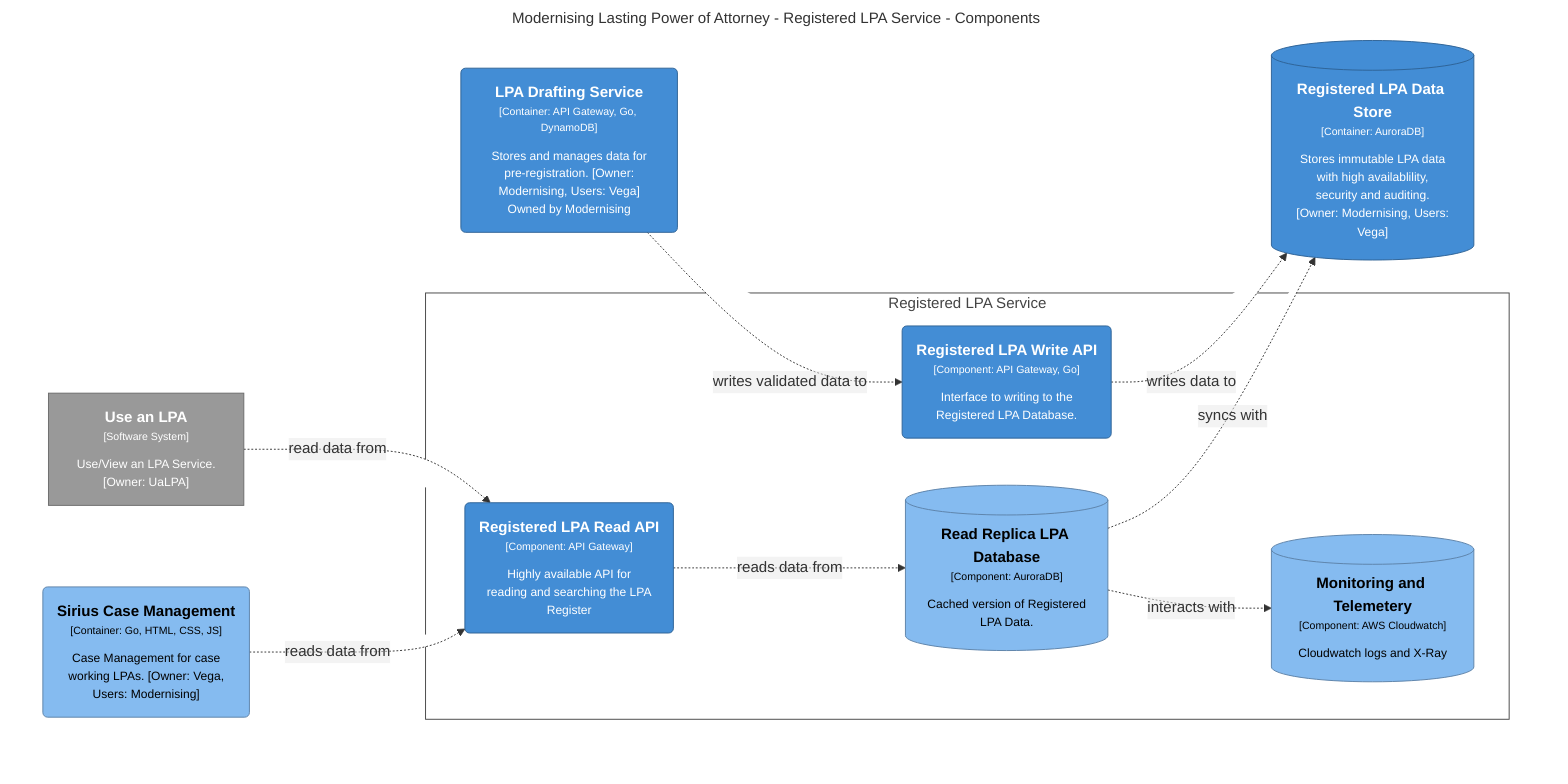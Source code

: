 graph TB
  linkStyle default fill:#ffffff

  subgraph diagram [Modernising Lasting Power of Attorney - Registered LPA Service - Components]
    style diagram fill:#ffffff,stroke:#ffffff

    36["<div style='font-weight: bold'>Use an LPA</div><div style='font-size: 70%; margin-top: 0px'>[Software System]</div><div style='font-size: 80%; margin-top:10px'>Use/View an LPA Service.<br />[Owner: UaLPA]</div>"]
    style 36 fill:#999999,stroke:#6b6b6b,color:#ffffff
    26("<div style='font-weight: bold'>Sirius Case Management</div><div style='font-size: 70%; margin-top: 0px'>[Container: Go, HTML, CSS, JS]</div><div style='font-size: 80%; margin-top:10px'>Case Management for case<br />working LPAs. [Owner: Vega,<br />Users: Modernising]</div>")
    style 26 fill:#85bbf0,stroke:#5d82a8,color:#000000
    15[("<div style='font-weight: bold'>Registered LPA Data Store</div><div style='font-size: 70%; margin-top: 0px'>[Container: AuroraDB]</div><div style='font-size: 80%; margin-top:10px'>Stores immutable LPA data<br />with high availablility,<br />security and auditing.<br />[Owner: Modernising, Users:<br />Vega]</div>")]
    style 15 fill:#438dd5,stroke:#2e6295,color:#ffffff
    8("<div style='font-weight: bold'>LPA Drafting Service</div><div style='font-size: 70%; margin-top: 0px'>[Container: API Gateway, Go, DynamoDB]</div><div style='font-size: 80%; margin-top:10px'>Stores and manages data for<br />pre-registration. [Owner:<br />Modernising, Users: Vega]<br />Owned by Modernising</div>")
    style 8 fill:#438dd5,stroke:#2e6295,color:#ffffff

    subgraph 18 [Registered LPA Service]
      style 18 fill:#ffffff,stroke:#444444,color:#444444

      19("<div style='font-weight: bold'>Registered LPA Read API</div><div style='font-size: 70%; margin-top: 0px'>[Component: API Gateway]</div><div style='font-size: 80%; margin-top:10px'>Highly available API for<br />reading and searching the LPA<br />Register</div>")
      style 19 fill:#438dd5,stroke:#2e6295,color:#ffffff
      20("<div style='font-weight: bold'>Registered LPA Write API</div><div style='font-size: 70%; margin-top: 0px'>[Component: API Gateway, Go]</div><div style='font-size: 80%; margin-top:10px'>Interface to writing to the<br />Registered LPA Database.</div>")
      style 20 fill:#438dd5,stroke:#2e6295,color:#ffffff
      21[("<div style='font-weight: bold'>Read Replica LPA Database</div><div style='font-size: 70%; margin-top: 0px'>[Component: AuroraDB]</div><div style='font-size: 80%; margin-top:10px'>Cached version of Registered<br />LPA Data.</div>")]
      style 21 fill:#85bbf0,stroke:#5d82a8,color:#000000
      22[("<div style='font-weight: bold'>Monitoring and Telemetery</div><div style='font-size: 70%; margin-top: 0px'>[Component: AWS Cloudwatch]</div><div style='font-size: 80%; margin-top:10px'>Cloudwatch logs and X-Ray</div>")]
      style 22 fill:#85bbf0,stroke:#5d82a8,color:#000000
    end

    8-. "<div>writes validated data to</div><div style='font-size: 70%'></div>" .->20
    36-. "<div>read data from</div><div style='font-size: 70%'></div>" .->19
    20-. "<div>writes data to</div><div style='font-size: 70%'></div>" .->15
    19-. "<div>reads data from</div><div style='font-size: 70%'></div>" .->21
    21-. "<div>interacts with</div><div style='font-size: 70%'></div>" .->22
    21-. "<div>syncs with</div><div style='font-size: 70%'></div>" .->15
    26-. "<div>reads data from</div><div style='font-size: 70%'></div>" .->19
  end